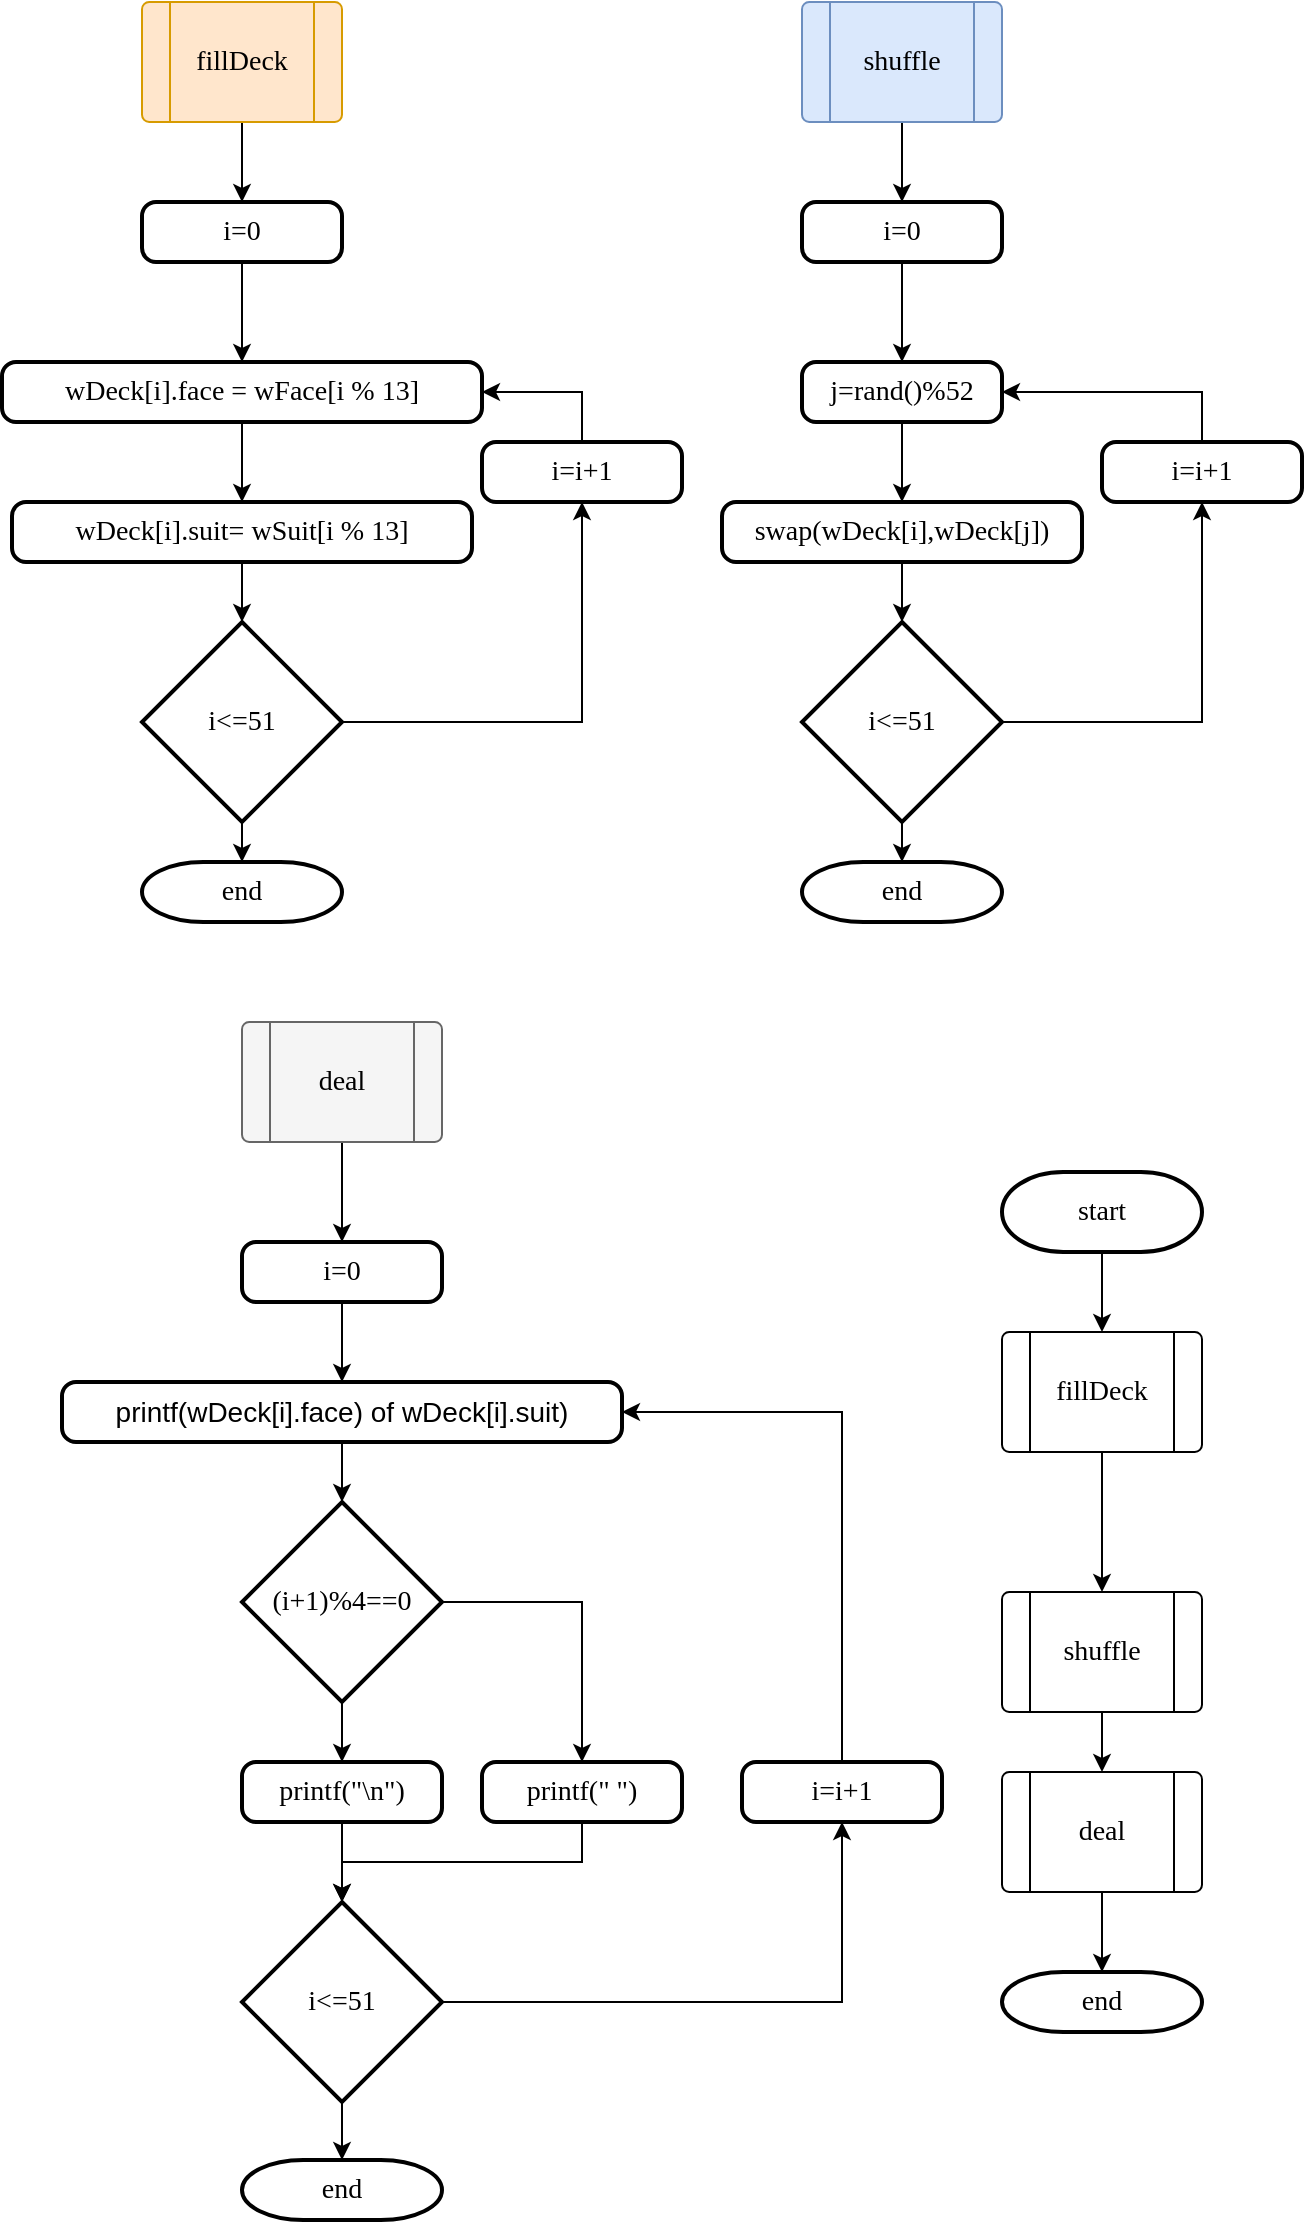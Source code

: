 <mxfile version="13.10.6" type="device"><diagram id="Bv3xcG6lLGYsgxA416tG" name="第1頁"><mxGraphModel dx="1960" dy="1110" grid="1" gridSize="10" guides="1" tooltips="1" connect="1" arrows="1" fold="1" page="1" pageScale="1" pageWidth="827" pageHeight="1169" math="0" shadow="0"><root><mxCell id="0"/><mxCell id="1" parent="0"/><mxCell id="Gq9he8k2DlpJNYtYj-ui-21" style="edgeStyle=orthogonalEdgeStyle;rounded=0;orthogonalLoop=1;jettySize=auto;html=1;exitX=0.5;exitY=1;exitDx=0;exitDy=0;entryX=0.5;entryY=0;entryDx=0;entryDy=0;fontSize=14;fontFamily=標楷體;" edge="1" parent="1" source="Gq9he8k2DlpJNYtYj-ui-3" target="Gq9he8k2DlpJNYtYj-ui-10"><mxGeometry relative="1" as="geometry"/></mxCell><mxCell id="Gq9he8k2DlpJNYtYj-ui-3" value="" style="verticalLabelPosition=bottom;verticalAlign=top;html=1;shape=process;rounded=1;size=0.14;arcSize=6;align=left;fillColor=#ffe6cc;strokeColor=#d79b00;fontFamily=標楷體;" vertex="1" parent="1"><mxGeometry x="130" y="60" width="100" height="60" as="geometry"/></mxCell><mxCell id="Gq9he8k2DlpJNYtYj-ui-4" value="&lt;font style=&quot;font-size: 14px;&quot;&gt;fillDeck&lt;/font&gt;" style="text;html=1;strokeColor=none;fillColor=none;align=center;verticalAlign=middle;whiteSpace=wrap;rounded=0;fontSize=14;fontFamily=標楷體;" vertex="1" parent="1"><mxGeometry x="160" y="80" width="40" height="20" as="geometry"/></mxCell><mxCell id="Gq9he8k2DlpJNYtYj-ui-25" style="edgeStyle=orthogonalEdgeStyle;rounded=0;orthogonalLoop=1;jettySize=auto;html=1;exitX=0.5;exitY=1;exitDx=0;exitDy=0;entryX=0.5;entryY=0;entryDx=0;entryDy=0;fontSize=14;fontFamily=標楷體;" edge="1" parent="1" source="Gq9he8k2DlpJNYtYj-ui-6" target="Gq9he8k2DlpJNYtYj-ui-24"><mxGeometry relative="1" as="geometry"/></mxCell><mxCell id="Gq9he8k2DlpJNYtYj-ui-6" value="" style="verticalLabelPosition=bottom;verticalAlign=top;html=1;shape=process;rounded=1;size=0.14;arcSize=6;align=left;fillColor=#dae8fc;strokeColor=#6c8ebf;fontFamily=標楷體;" vertex="1" parent="1"><mxGeometry x="460" y="60" width="100" height="60" as="geometry"/></mxCell><mxCell id="Gq9he8k2DlpJNYtYj-ui-7" value="&lt;font style=&quot;font-size: 14px&quot;&gt;shuffle&lt;br&gt;&lt;/font&gt;" style="text;html=1;strokeColor=none;fillColor=none;align=center;verticalAlign=middle;whiteSpace=wrap;rounded=0;fontSize=14;fontFamily=標楷體;" vertex="1" parent="1"><mxGeometry x="490" y="80" width="40" height="20" as="geometry"/></mxCell><mxCell id="Gq9he8k2DlpJNYtYj-ui-38" style="edgeStyle=orthogonalEdgeStyle;rounded=0;orthogonalLoop=1;jettySize=auto;html=1;exitX=0.5;exitY=1;exitDx=0;exitDy=0;entryX=0.5;entryY=0;entryDx=0;entryDy=0;fontSize=14;fontFamily=標楷體;" edge="1" parent="1" source="Gq9he8k2DlpJNYtYj-ui-8" target="Gq9he8k2DlpJNYtYj-ui-37"><mxGeometry relative="1" as="geometry"/></mxCell><mxCell id="Gq9he8k2DlpJNYtYj-ui-8" value="" style="verticalLabelPosition=bottom;verticalAlign=top;html=1;shape=process;rounded=1;size=0.14;arcSize=6;align=left;fillColor=#f5f5f5;strokeColor=#666666;fontColor=#333333;fontFamily=標楷體;" vertex="1" parent="1"><mxGeometry x="180" y="570" width="100" height="60" as="geometry"/></mxCell><mxCell id="Gq9he8k2DlpJNYtYj-ui-9" value="&lt;font style=&quot;font-size: 14px&quot;&gt;deal&lt;br&gt;&lt;/font&gt;" style="text;html=1;strokeColor=none;fillColor=none;align=center;verticalAlign=middle;whiteSpace=wrap;rounded=0;fontSize=14;fontFamily=標楷體;" vertex="1" parent="1"><mxGeometry x="210" y="590" width="40" height="20" as="geometry"/></mxCell><mxCell id="Gq9he8k2DlpJNYtYj-ui-13" style="edgeStyle=orthogonalEdgeStyle;rounded=0;orthogonalLoop=1;jettySize=auto;html=1;exitX=0.5;exitY=1;exitDx=0;exitDy=0;fontSize=14;fontFamily=標楷體;" edge="1" parent="1" source="Gq9he8k2DlpJNYtYj-ui-10" target="Gq9he8k2DlpJNYtYj-ui-12"><mxGeometry relative="1" as="geometry"/></mxCell><mxCell id="Gq9he8k2DlpJNYtYj-ui-10" value="i=0" style="rounded=1;whiteSpace=wrap;html=1;absoluteArcSize=1;arcSize=14;strokeWidth=2;fontSize=14;fontFamily=標楷體;" vertex="1" parent="1"><mxGeometry x="130" y="160" width="100" height="30" as="geometry"/></mxCell><mxCell id="Gq9he8k2DlpJNYtYj-ui-17" style="edgeStyle=orthogonalEdgeStyle;rounded=0;orthogonalLoop=1;jettySize=auto;html=1;exitX=1;exitY=0.5;exitDx=0;exitDy=0;exitPerimeter=0;fontSize=14;entryX=0.5;entryY=1;entryDx=0;entryDy=0;fontFamily=標楷體;" edge="1" parent="1" source="Gq9he8k2DlpJNYtYj-ui-11" target="Gq9he8k2DlpJNYtYj-ui-18"><mxGeometry relative="1" as="geometry"><mxPoint x="400" y="320" as="targetPoint"/><Array as="points"><mxPoint x="350" y="420"/></Array></mxGeometry></mxCell><mxCell id="Gq9he8k2DlpJNYtYj-ui-22" style="edgeStyle=orthogonalEdgeStyle;rounded=0;orthogonalLoop=1;jettySize=auto;html=1;exitX=0.5;exitY=1;exitDx=0;exitDy=0;exitPerimeter=0;fontSize=14;entryX=0.5;entryY=0;entryDx=0;entryDy=0;entryPerimeter=0;fontFamily=標楷體;" edge="1" parent="1" source="Gq9he8k2DlpJNYtYj-ui-11" target="Gq9he8k2DlpJNYtYj-ui-23"><mxGeometry relative="1" as="geometry"><mxPoint x="180" y="480" as="targetPoint"/></mxGeometry></mxCell><mxCell id="Gq9he8k2DlpJNYtYj-ui-11" value="i&amp;lt;=51" style="strokeWidth=2;html=1;shape=mxgraph.flowchart.decision;whiteSpace=wrap;fontSize=14;fontFamily=標楷體;" vertex="1" parent="1"><mxGeometry x="130" y="370" width="100" height="100" as="geometry"/></mxCell><mxCell id="Gq9he8k2DlpJNYtYj-ui-16" style="edgeStyle=orthogonalEdgeStyle;rounded=0;orthogonalLoop=1;jettySize=auto;html=1;exitX=0.5;exitY=1;exitDx=0;exitDy=0;entryX=0.5;entryY=0;entryDx=0;entryDy=0;fontSize=14;fontFamily=標楷體;" edge="1" parent="1" source="Gq9he8k2DlpJNYtYj-ui-12" target="Gq9he8k2DlpJNYtYj-ui-15"><mxGeometry relative="1" as="geometry"/></mxCell><mxCell id="Gq9he8k2DlpJNYtYj-ui-12" value="wDeck[i].face = wFace[i % 13]" style="rounded=1;whiteSpace=wrap;html=1;absoluteArcSize=1;arcSize=14;strokeWidth=2;fontSize=14;fontFamily=標楷體;" vertex="1" parent="1"><mxGeometry x="60" y="240" width="240" height="30" as="geometry"/></mxCell><mxCell id="Gq9he8k2DlpJNYtYj-ui-20" style="edgeStyle=orthogonalEdgeStyle;rounded=0;orthogonalLoop=1;jettySize=auto;html=1;exitX=0.5;exitY=1;exitDx=0;exitDy=0;entryX=0.5;entryY=0;entryDx=0;entryDy=0;entryPerimeter=0;fontSize=14;fontFamily=標楷體;" edge="1" parent="1" source="Gq9he8k2DlpJNYtYj-ui-15" target="Gq9he8k2DlpJNYtYj-ui-11"><mxGeometry relative="1" as="geometry"/></mxCell><mxCell id="Gq9he8k2DlpJNYtYj-ui-15" value="wDeck[i].suit= wSuit[i % 13]" style="rounded=1;whiteSpace=wrap;html=1;absoluteArcSize=1;arcSize=14;strokeWidth=2;fontSize=14;fontFamily=標楷體;" vertex="1" parent="1"><mxGeometry x="65" y="310" width="230" height="30" as="geometry"/></mxCell><mxCell id="Gq9he8k2DlpJNYtYj-ui-19" style="edgeStyle=orthogonalEdgeStyle;rounded=0;orthogonalLoop=1;jettySize=auto;html=1;exitX=0.5;exitY=0;exitDx=0;exitDy=0;entryX=1;entryY=0.5;entryDx=0;entryDy=0;fontSize=14;fontFamily=標楷體;" edge="1" parent="1" source="Gq9he8k2DlpJNYtYj-ui-18" target="Gq9he8k2DlpJNYtYj-ui-12"><mxGeometry relative="1" as="geometry"/></mxCell><mxCell id="Gq9he8k2DlpJNYtYj-ui-18" value="i=i+1" style="rounded=1;whiteSpace=wrap;html=1;absoluteArcSize=1;arcSize=14;strokeWidth=2;fontSize=14;fontFamily=標楷體;" vertex="1" parent="1"><mxGeometry x="300" y="280" width="100" height="30" as="geometry"/></mxCell><mxCell id="Gq9he8k2DlpJNYtYj-ui-23" value="end" style="strokeWidth=2;html=1;shape=mxgraph.flowchart.terminator;whiteSpace=wrap;fontSize=14;fontFamily=標楷體;" vertex="1" parent="1"><mxGeometry x="130" y="490" width="100" height="30" as="geometry"/></mxCell><mxCell id="Gq9he8k2DlpJNYtYj-ui-29" style="edgeStyle=orthogonalEdgeStyle;rounded=0;orthogonalLoop=1;jettySize=auto;html=1;exitX=0.5;exitY=1;exitDx=0;exitDy=0;entryX=0.5;entryY=0;entryDx=0;entryDy=0;fontSize=14;fontFamily=標楷體;" edge="1" parent="1" source="Gq9he8k2DlpJNYtYj-ui-24" target="Gq9he8k2DlpJNYtYj-ui-27"><mxGeometry relative="1" as="geometry"/></mxCell><mxCell id="Gq9he8k2DlpJNYtYj-ui-24" value="i=0" style="rounded=1;whiteSpace=wrap;html=1;absoluteArcSize=1;arcSize=14;strokeWidth=2;fontSize=14;fontFamily=標楷體;" vertex="1" parent="1"><mxGeometry x="460" y="160" width="100" height="30" as="geometry"/></mxCell><mxCell id="Gq9he8k2DlpJNYtYj-ui-33" style="edgeStyle=orthogonalEdgeStyle;rounded=0;orthogonalLoop=1;jettySize=auto;html=1;exitX=1;exitY=0.5;exitDx=0;exitDy=0;exitPerimeter=0;entryX=0.5;entryY=1;entryDx=0;entryDy=0;fontSize=14;fontFamily=標楷體;" edge="1" parent="1" source="Gq9he8k2DlpJNYtYj-ui-26" target="Gq9he8k2DlpJNYtYj-ui-32"><mxGeometry relative="1" as="geometry"/></mxCell><mxCell id="Gq9he8k2DlpJNYtYj-ui-36" style="edgeStyle=orthogonalEdgeStyle;rounded=0;orthogonalLoop=1;jettySize=auto;html=1;exitX=0.5;exitY=1;exitDx=0;exitDy=0;exitPerimeter=0;entryX=0.5;entryY=0;entryDx=0;entryDy=0;entryPerimeter=0;fontSize=14;fontFamily=標楷體;" edge="1" parent="1" source="Gq9he8k2DlpJNYtYj-ui-26" target="Gq9he8k2DlpJNYtYj-ui-35"><mxGeometry relative="1" as="geometry"/></mxCell><mxCell id="Gq9he8k2DlpJNYtYj-ui-26" value="i&amp;lt;=51" style="strokeWidth=2;html=1;shape=mxgraph.flowchart.decision;whiteSpace=wrap;fontSize=14;fontFamily=標楷體;" vertex="1" parent="1"><mxGeometry x="460" y="370" width="100" height="100" as="geometry"/></mxCell><mxCell id="Gq9he8k2DlpJNYtYj-ui-30" style="edgeStyle=orthogonalEdgeStyle;rounded=0;orthogonalLoop=1;jettySize=auto;html=1;exitX=0.5;exitY=1;exitDx=0;exitDy=0;entryX=0.5;entryY=0;entryDx=0;entryDy=0;fontSize=14;fontFamily=標楷體;" edge="1" parent="1" source="Gq9he8k2DlpJNYtYj-ui-27" target="Gq9he8k2DlpJNYtYj-ui-28"><mxGeometry relative="1" as="geometry"/></mxCell><mxCell id="Gq9he8k2DlpJNYtYj-ui-27" value="j=rand()%52" style="rounded=1;whiteSpace=wrap;html=1;absoluteArcSize=1;arcSize=14;strokeWidth=2;fontSize=14;fontFamily=標楷體;" vertex="1" parent="1"><mxGeometry x="460" y="240" width="100" height="30" as="geometry"/></mxCell><mxCell id="Gq9he8k2DlpJNYtYj-ui-31" style="edgeStyle=orthogonalEdgeStyle;rounded=0;orthogonalLoop=1;jettySize=auto;html=1;exitX=0.5;exitY=1;exitDx=0;exitDy=0;entryX=0.5;entryY=0;entryDx=0;entryDy=0;entryPerimeter=0;fontSize=14;fontFamily=標楷體;" edge="1" parent="1" source="Gq9he8k2DlpJNYtYj-ui-28" target="Gq9he8k2DlpJNYtYj-ui-26"><mxGeometry relative="1" as="geometry"/></mxCell><mxCell id="Gq9he8k2DlpJNYtYj-ui-28" value="swap(wDeck[i],wDeck[j])" style="rounded=1;whiteSpace=wrap;html=1;absoluteArcSize=1;arcSize=14;strokeWidth=2;fontSize=14;fontFamily=標楷體;" vertex="1" parent="1"><mxGeometry x="420" y="310" width="180" height="30" as="geometry"/></mxCell><mxCell id="Gq9he8k2DlpJNYtYj-ui-34" style="edgeStyle=orthogonalEdgeStyle;rounded=0;orthogonalLoop=1;jettySize=auto;html=1;exitX=0.5;exitY=0;exitDx=0;exitDy=0;entryX=1;entryY=0.5;entryDx=0;entryDy=0;fontSize=14;fontFamily=標楷體;" edge="1" parent="1" source="Gq9he8k2DlpJNYtYj-ui-32" target="Gq9he8k2DlpJNYtYj-ui-27"><mxGeometry relative="1" as="geometry"/></mxCell><mxCell id="Gq9he8k2DlpJNYtYj-ui-32" value="i=i+1" style="rounded=1;whiteSpace=wrap;html=1;absoluteArcSize=1;arcSize=14;strokeWidth=2;fontSize=14;fontFamily=標楷體;" vertex="1" parent="1"><mxGeometry x="610" y="280" width="100" height="30" as="geometry"/></mxCell><mxCell id="Gq9he8k2DlpJNYtYj-ui-35" value="end" style="strokeWidth=2;html=1;shape=mxgraph.flowchart.terminator;whiteSpace=wrap;fontSize=14;fontFamily=標楷體;" vertex="1" parent="1"><mxGeometry x="460" y="490" width="100" height="30" as="geometry"/></mxCell><mxCell id="Gq9he8k2DlpJNYtYj-ui-41" style="edgeStyle=orthogonalEdgeStyle;rounded=0;orthogonalLoop=1;jettySize=auto;html=1;exitX=0.5;exitY=1;exitDx=0;exitDy=0;entryX=0.5;entryY=0;entryDx=0;entryDy=0;fontSize=14;fontFamily=標楷體;" edge="1" parent="1" source="Gq9he8k2DlpJNYtYj-ui-37" target="Gq9he8k2DlpJNYtYj-ui-40"><mxGeometry relative="1" as="geometry"/></mxCell><mxCell id="Gq9he8k2DlpJNYtYj-ui-37" value="i=0" style="rounded=1;whiteSpace=wrap;html=1;absoluteArcSize=1;arcSize=14;strokeWidth=2;fontSize=14;fontFamily=標楷體;" vertex="1" parent="1"><mxGeometry x="180" y="680" width="100" height="30" as="geometry"/></mxCell><mxCell id="Gq9he8k2DlpJNYtYj-ui-48" style="edgeStyle=orthogonalEdgeStyle;rounded=0;orthogonalLoop=1;jettySize=auto;html=1;exitX=0.5;exitY=1;exitDx=0;exitDy=0;entryX=0.5;entryY=0;entryDx=0;entryDy=0;entryPerimeter=0;fontFamily=標楷體;fontSize=14;" edge="1" parent="1" source="Gq9he8k2DlpJNYtYj-ui-40" target="Gq9he8k2DlpJNYtYj-ui-42"><mxGeometry relative="1" as="geometry"/></mxCell><mxCell id="Gq9he8k2DlpJNYtYj-ui-40" value="printf(wDeck[i].face) of wDeck[i].suit)" style="rounded=1;whiteSpace=wrap;html=1;absoluteArcSize=1;arcSize=14;strokeWidth=2;fontSize=14;" vertex="1" parent="1"><mxGeometry x="90" y="750" width="280" height="30" as="geometry"/></mxCell><mxCell id="Gq9he8k2DlpJNYtYj-ui-44" style="edgeStyle=orthogonalEdgeStyle;rounded=0;orthogonalLoop=1;jettySize=auto;html=1;exitX=0.5;exitY=1;exitDx=0;exitDy=0;exitPerimeter=0;entryX=0.5;entryY=0;entryDx=0;entryDy=0;fontSize=14;fontFamily=標楷體;" edge="1" parent="1" source="Gq9he8k2DlpJNYtYj-ui-42" target="Gq9he8k2DlpJNYtYj-ui-43"><mxGeometry relative="1" as="geometry"/></mxCell><mxCell id="Gq9he8k2DlpJNYtYj-ui-46" style="edgeStyle=orthogonalEdgeStyle;rounded=0;orthogonalLoop=1;jettySize=auto;html=1;exitX=1;exitY=0.5;exitDx=0;exitDy=0;exitPerimeter=0;fontFamily=標楷體;fontSize=14;" edge="1" parent="1" source="Gq9he8k2DlpJNYtYj-ui-42" target="Gq9he8k2DlpJNYtYj-ui-45"><mxGeometry relative="1" as="geometry"/></mxCell><mxCell id="Gq9he8k2DlpJNYtYj-ui-42" value="(i+1)%4==0" style="strokeWidth=2;html=1;shape=mxgraph.flowchart.decision;whiteSpace=wrap;fontSize=14;fontFamily=標楷體;" vertex="1" parent="1"><mxGeometry x="180" y="810" width="100" height="100" as="geometry"/></mxCell><mxCell id="Gq9he8k2DlpJNYtYj-ui-49" style="edgeStyle=orthogonalEdgeStyle;rounded=0;orthogonalLoop=1;jettySize=auto;html=1;exitX=0.5;exitY=1;exitDx=0;exitDy=0;entryX=0.5;entryY=0;entryDx=0;entryDy=0;entryPerimeter=0;fontFamily=標楷體;fontSize=14;" edge="1" parent="1" source="Gq9he8k2DlpJNYtYj-ui-43" target="Gq9he8k2DlpJNYtYj-ui-47"><mxGeometry relative="1" as="geometry"/></mxCell><mxCell id="Gq9he8k2DlpJNYtYj-ui-43" value="printf(&quot;\n&quot;)" style="rounded=1;whiteSpace=wrap;html=1;absoluteArcSize=1;arcSize=14;strokeWidth=2;fontSize=14;fontFamily=標楷體;" vertex="1" parent="1"><mxGeometry x="180" y="940" width="100" height="30" as="geometry"/></mxCell><mxCell id="Gq9he8k2DlpJNYtYj-ui-67" style="edgeStyle=orthogonalEdgeStyle;rounded=0;orthogonalLoop=1;jettySize=auto;html=1;exitX=0.5;exitY=1;exitDx=0;exitDy=0;entryX=0.5;entryY=0;entryDx=0;entryDy=0;entryPerimeter=0;fontFamily=標楷體;fontSize=14;" edge="1" parent="1" source="Gq9he8k2DlpJNYtYj-ui-45" target="Gq9he8k2DlpJNYtYj-ui-47"><mxGeometry relative="1" as="geometry"/></mxCell><mxCell id="Gq9he8k2DlpJNYtYj-ui-45" value="printf(&quot; &quot;)" style="rounded=1;whiteSpace=wrap;html=1;absoluteArcSize=1;arcSize=14;strokeWidth=2;fontSize=14;fontFamily=標楷體;" vertex="1" parent="1"><mxGeometry x="300" y="940" width="100" height="30" as="geometry"/></mxCell><mxCell id="Gq9he8k2DlpJNYtYj-ui-51" style="edgeStyle=orthogonalEdgeStyle;rounded=0;orthogonalLoop=1;jettySize=auto;html=1;exitX=1;exitY=0.5;exitDx=0;exitDy=0;exitPerimeter=0;entryX=0.5;entryY=1;entryDx=0;entryDy=0;fontFamily=標楷體;fontSize=14;" edge="1" parent="1" source="Gq9he8k2DlpJNYtYj-ui-47" target="Gq9he8k2DlpJNYtYj-ui-50"><mxGeometry relative="1" as="geometry"/></mxCell><mxCell id="Gq9he8k2DlpJNYtYj-ui-66" style="edgeStyle=orthogonalEdgeStyle;rounded=0;orthogonalLoop=1;jettySize=auto;html=1;exitX=0.5;exitY=1;exitDx=0;exitDy=0;exitPerimeter=0;entryX=0.5;entryY=0;entryDx=0;entryDy=0;entryPerimeter=0;fontFamily=標楷體;fontSize=14;" edge="1" parent="1" source="Gq9he8k2DlpJNYtYj-ui-47" target="Gq9he8k2DlpJNYtYj-ui-53"><mxGeometry relative="1" as="geometry"/></mxCell><mxCell id="Gq9he8k2DlpJNYtYj-ui-47" value="i&amp;lt;=51" style="strokeWidth=2;html=1;shape=mxgraph.flowchart.decision;whiteSpace=wrap;fontSize=14;fontFamily=標楷體;" vertex="1" parent="1"><mxGeometry x="180" y="1010" width="100" height="100" as="geometry"/></mxCell><mxCell id="Gq9he8k2DlpJNYtYj-ui-52" style="edgeStyle=orthogonalEdgeStyle;rounded=0;orthogonalLoop=1;jettySize=auto;html=1;exitX=0.5;exitY=0;exitDx=0;exitDy=0;entryX=1;entryY=0.5;entryDx=0;entryDy=0;fontFamily=標楷體;fontSize=14;" edge="1" parent="1" source="Gq9he8k2DlpJNYtYj-ui-50" target="Gq9he8k2DlpJNYtYj-ui-40"><mxGeometry relative="1" as="geometry"/></mxCell><mxCell id="Gq9he8k2DlpJNYtYj-ui-50" value="i=i+1" style="rounded=1;whiteSpace=wrap;html=1;absoluteArcSize=1;arcSize=14;strokeWidth=2;fontSize=14;fontFamily=標楷體;" vertex="1" parent="1"><mxGeometry x="430" y="940" width="100" height="30" as="geometry"/></mxCell><mxCell id="Gq9he8k2DlpJNYtYj-ui-53" value="end" style="strokeWidth=2;html=1;shape=mxgraph.flowchart.terminator;whiteSpace=wrap;fontSize=14;fontFamily=標楷體;" vertex="1" parent="1"><mxGeometry x="180" y="1139" width="100" height="30" as="geometry"/></mxCell><mxCell id="Gq9he8k2DlpJNYtYj-ui-59" style="edgeStyle=orthogonalEdgeStyle;rounded=0;orthogonalLoop=1;jettySize=auto;html=1;exitX=0.5;exitY=1;exitDx=0;exitDy=0;exitPerimeter=0;entryX=0.5;entryY=0;entryDx=0;entryDy=0;fontFamily=標楷體;fontSize=14;" edge="1" parent="1" source="Gq9he8k2DlpJNYtYj-ui-55" target="Gq9he8k2DlpJNYtYj-ui-56"><mxGeometry relative="1" as="geometry"/></mxCell><mxCell id="Gq9he8k2DlpJNYtYj-ui-55" value="start" style="strokeWidth=2;html=1;shape=mxgraph.flowchart.terminator;whiteSpace=wrap;fontFamily=標楷體;fontSize=14;" vertex="1" parent="1"><mxGeometry x="560" y="645" width="100" height="40" as="geometry"/></mxCell><mxCell id="Gq9he8k2DlpJNYtYj-ui-60" style="edgeStyle=orthogonalEdgeStyle;rounded=0;orthogonalLoop=1;jettySize=auto;html=1;exitX=0.5;exitY=1;exitDx=0;exitDy=0;entryX=0.5;entryY=0;entryDx=0;entryDy=0;fontFamily=標楷體;fontSize=14;" edge="1" parent="1" source="Gq9he8k2DlpJNYtYj-ui-56" target="Gq9he8k2DlpJNYtYj-ui-57"><mxGeometry relative="1" as="geometry"/></mxCell><mxCell id="Gq9he8k2DlpJNYtYj-ui-56" value="fillDeck" style="verticalLabelPosition=middle;verticalAlign=middle;html=1;shape=process;whiteSpace=wrap;rounded=1;size=0.14;arcSize=6;fontFamily=標楷體;fontSize=14;labelPosition=center;align=center;" vertex="1" parent="1"><mxGeometry x="560" y="725" width="100" height="60" as="geometry"/></mxCell><mxCell id="Gq9he8k2DlpJNYtYj-ui-61" style="edgeStyle=orthogonalEdgeStyle;rounded=0;orthogonalLoop=1;jettySize=auto;html=1;exitX=0.5;exitY=1;exitDx=0;exitDy=0;entryX=0.5;entryY=0;entryDx=0;entryDy=0;fontFamily=標楷體;fontSize=14;" edge="1" parent="1" source="Gq9he8k2DlpJNYtYj-ui-57" target="Gq9he8k2DlpJNYtYj-ui-58"><mxGeometry relative="1" as="geometry"/></mxCell><mxCell id="Gq9he8k2DlpJNYtYj-ui-57" value="shuffle" style="verticalLabelPosition=middle;verticalAlign=middle;html=1;shape=process;whiteSpace=wrap;rounded=1;size=0.14;arcSize=6;fontFamily=標楷體;fontSize=14;labelPosition=center;align=center;" vertex="1" parent="1"><mxGeometry x="560" y="855" width="100" height="60" as="geometry"/></mxCell><mxCell id="Gq9he8k2DlpJNYtYj-ui-65" style="edgeStyle=orthogonalEdgeStyle;rounded=0;orthogonalLoop=1;jettySize=auto;html=1;exitX=0.5;exitY=1;exitDx=0;exitDy=0;fontFamily=標楷體;fontSize=14;entryX=0.5;entryY=0;entryDx=0;entryDy=0;entryPerimeter=0;" edge="1" parent="1" source="Gq9he8k2DlpJNYtYj-ui-58" target="Gq9he8k2DlpJNYtYj-ui-64"><mxGeometry relative="1" as="geometry"><mxPoint x="610" y="1125" as="targetPoint"/></mxGeometry></mxCell><mxCell id="Gq9he8k2DlpJNYtYj-ui-58" value="deal" style="verticalLabelPosition=middle;verticalAlign=middle;html=1;shape=process;whiteSpace=wrap;rounded=1;size=0.14;arcSize=6;fontFamily=標楷體;fontSize=14;labelPosition=center;align=center;" vertex="1" parent="1"><mxGeometry x="560" y="945" width="100" height="60" as="geometry"/></mxCell><mxCell id="Gq9he8k2DlpJNYtYj-ui-64" value="end" style="strokeWidth=2;html=1;shape=mxgraph.flowchart.terminator;whiteSpace=wrap;fontSize=14;fontFamily=標楷體;" vertex="1" parent="1"><mxGeometry x="560" y="1045" width="100" height="30" as="geometry"/></mxCell></root></mxGraphModel></diagram></mxfile>